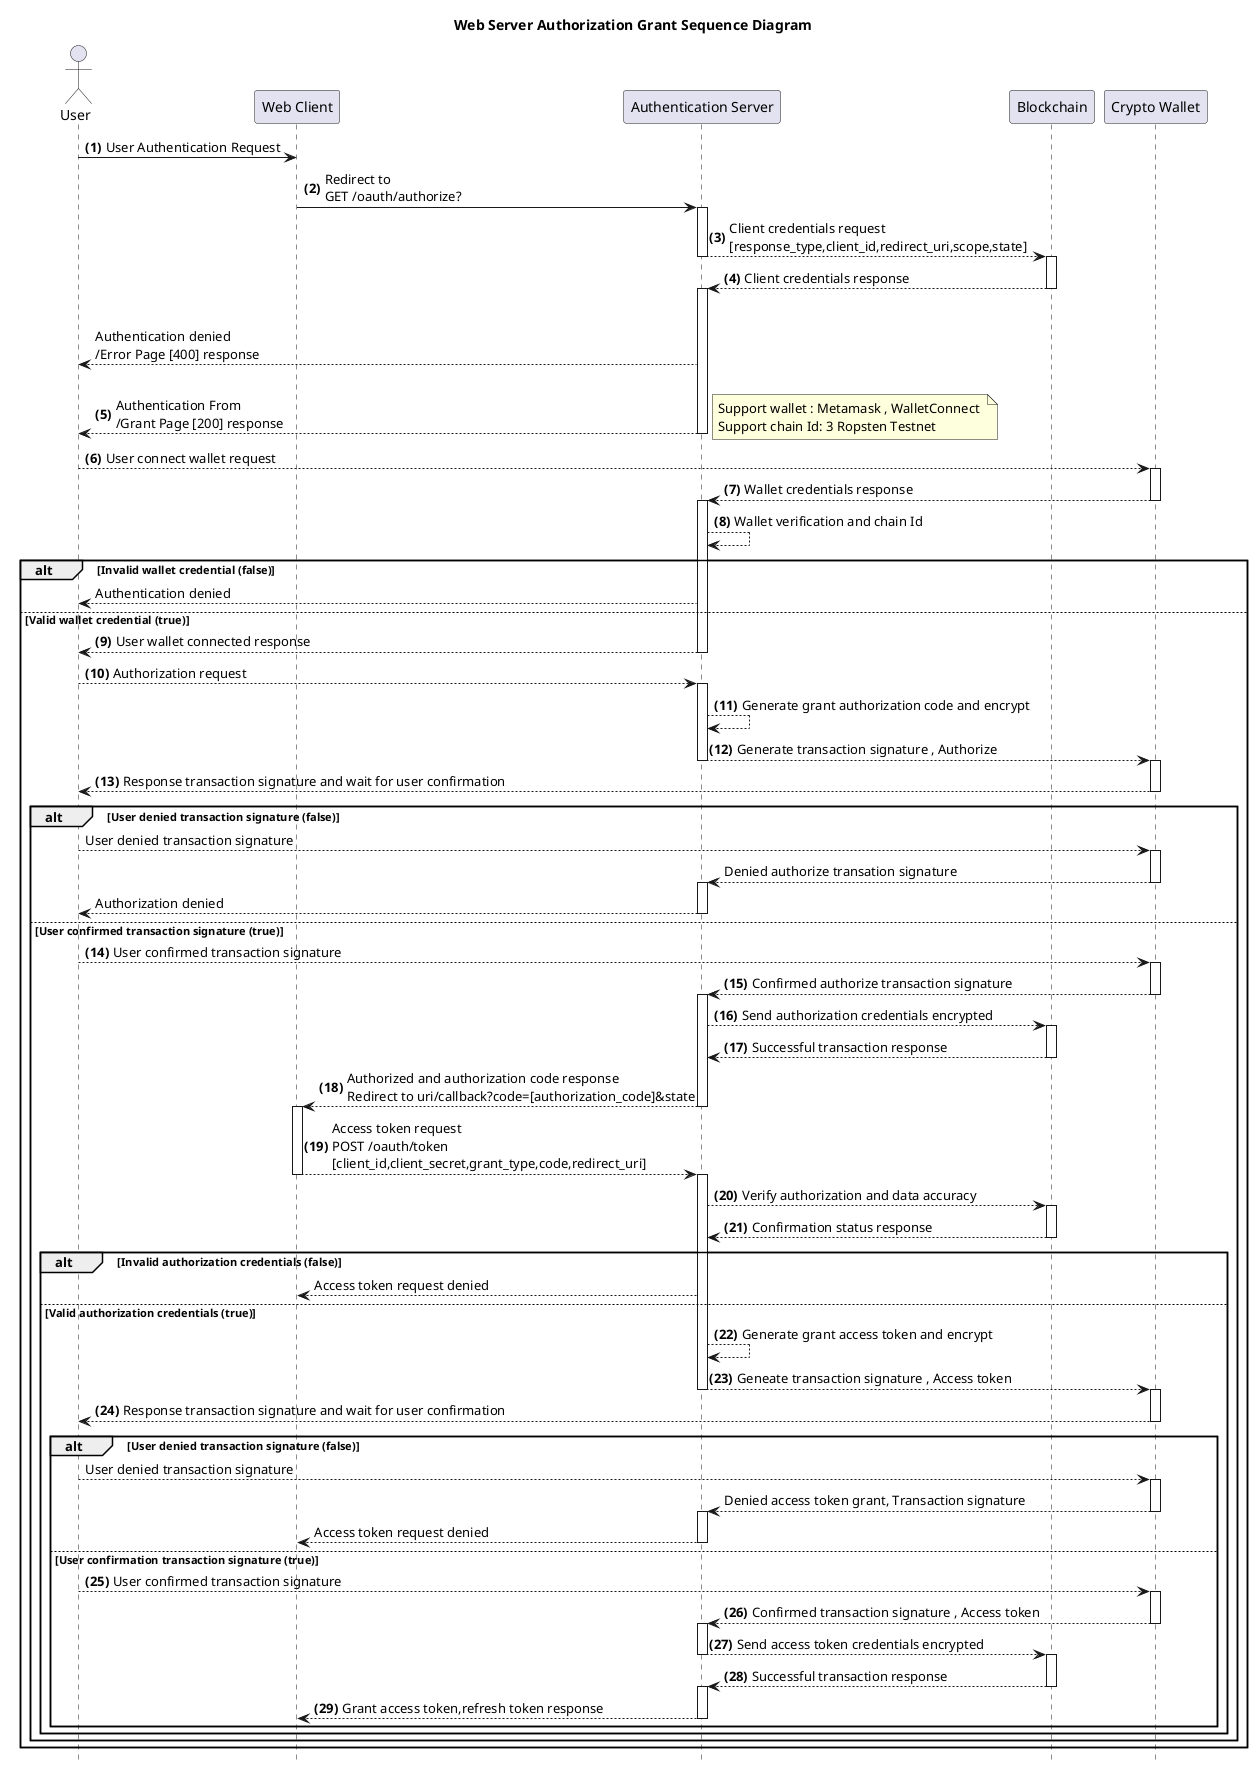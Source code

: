 @startuml Web Server Authorization Grant
title **Web Server Authorization Grant** Sequence Diagram
hide footbox
actor User
autonumber "<b>(0)"
"User" -> "Web Client" : User Authentication Request
"Web Client" -> "Authentication Server" ++:  Redirect to \nGET /oauth/authorize?
"Authentication Server" --> "Blockchain" --++: Client credentials request\n[response_type,client_id,redirect_uri,scope,state]
"Blockchain" --> "Authentication Server" --++: Client credentials response
alt Invalid client credentials (false)
    autonumber stop
    "Authentication Server" --> "User": Authentication denied \n/Error Page [400] response
else Valid client credentials (true)
    autonumber resume
    "Authentication Server" --> "User" --: Authentication From\n/Grant Page [200] response
    note right: Support wallet : Metamask , WalletConnect \nSupport chain Id: 3 Ropsten Testnet
    "User" --> "Crypto Wallet" ++: User connect wallet request
    "Crypto Wallet" --> "Authentication Server" --++:  Wallet credentials response
    "Authentication Server" --> "Authentication Server" : Wallet verification and chain Id
    alt Invalid wallet credential (false)
        autonumber stop
        "Authentication Server" --> "User" : Authentication denied
    else  Valid wallet credential (true) 
        autonumber resume
        "Authentication Server" --> "User" --: User wallet connected response
        "User" --> "Authentication Server" ++: Authorization request
        "Authentication Server" --> "Authentication Server" : Generate grant authorization code and encrypt
        "Authentication Server" --> "Crypto Wallet" --++: Generate transaction signature , Authorize
        "Crypto Wallet" --> "User" --:  Response transaction signature and wait for user confirmation
        alt  User denied transaction signature (false)
            autonumber stop
            "User" --> "Crypto Wallet" ++: User denied transaction signature
            "Crypto Wallet" --> "Authentication Server" --++: Denied authorize transation signature
            "Authentication Server" --> "User" --: Authorization denied
        else User confirmed transaction signature (true)
            autonumber resume
            "User" --> "Crypto Wallet" ++: User confirmed transaction signature
            "Crypto Wallet" --> "Authentication Server" --++: Confirmed authorize transaction signature
            "Authentication Server" --> "Blockchain" ++: Send authorization credentials encrypted
            "Blockchain" --> "Authentication Server" --: Successful transaction response
            "Authentication Server" --> "Web Client" --++: Authorized and authorization code response \nRedirect to uri/callback?code=[authorization_code]&state
            "Web Client" --> "Authentication Server" --++: Access token request \nPOST /oauth/token\n[client_id,client_secret,grant_type,code,redirect_uri]
            "Authentication Server" --> "Blockchain" ++: Verify authorization and data accuracy  
            "Blockchain" --> "Authentication Server" --: Confirmation status response
            alt Invalid authorization credentials (false)
                 autonumber stop
                "Authentication Server" --> "Web Client" : Access token request denied 
            else Valid authorization credentials (true)
                autonumber resume
                "Authentication Server" --> "Authentication Server" : Generate grant access token and encrypt
                "Authentication Server" --> "Crypto Wallet" --++: Geneate transaction signature , Access token
                "Crypto Wallet" --> "User" --: Response transaction signature and wait for user confirmation  
                alt User denied transaction signature (false)
                    autonumber stop
                    "User" --> "Crypto Wallet" ++ : User denied transaction signature
                    "Crypto Wallet" --> "Authentication Server" --++: Denied access token grant, Transaction signature
                    "Authentication Server" --> "Web Client" --: Access token request denied
                else User confirmation transaction signature (true)
                    autonumber resume
                    "User" --> "Crypto Wallet" ++: User confirmed transaction signature
                    "Crypto Wallet" --> "Authentication Server" --++: Confirmed transaction signature , Access token
                    "Authentication Server" --> "Blockchain" --++: Send access token credentials encrypted
                    "Blockchain" --> "Authentication Server" --++: Successful transaction response
                    "Authentication Server" --> "Web Client" --: Grant access token,refresh token response
         end
       end
    end
end
@enduml